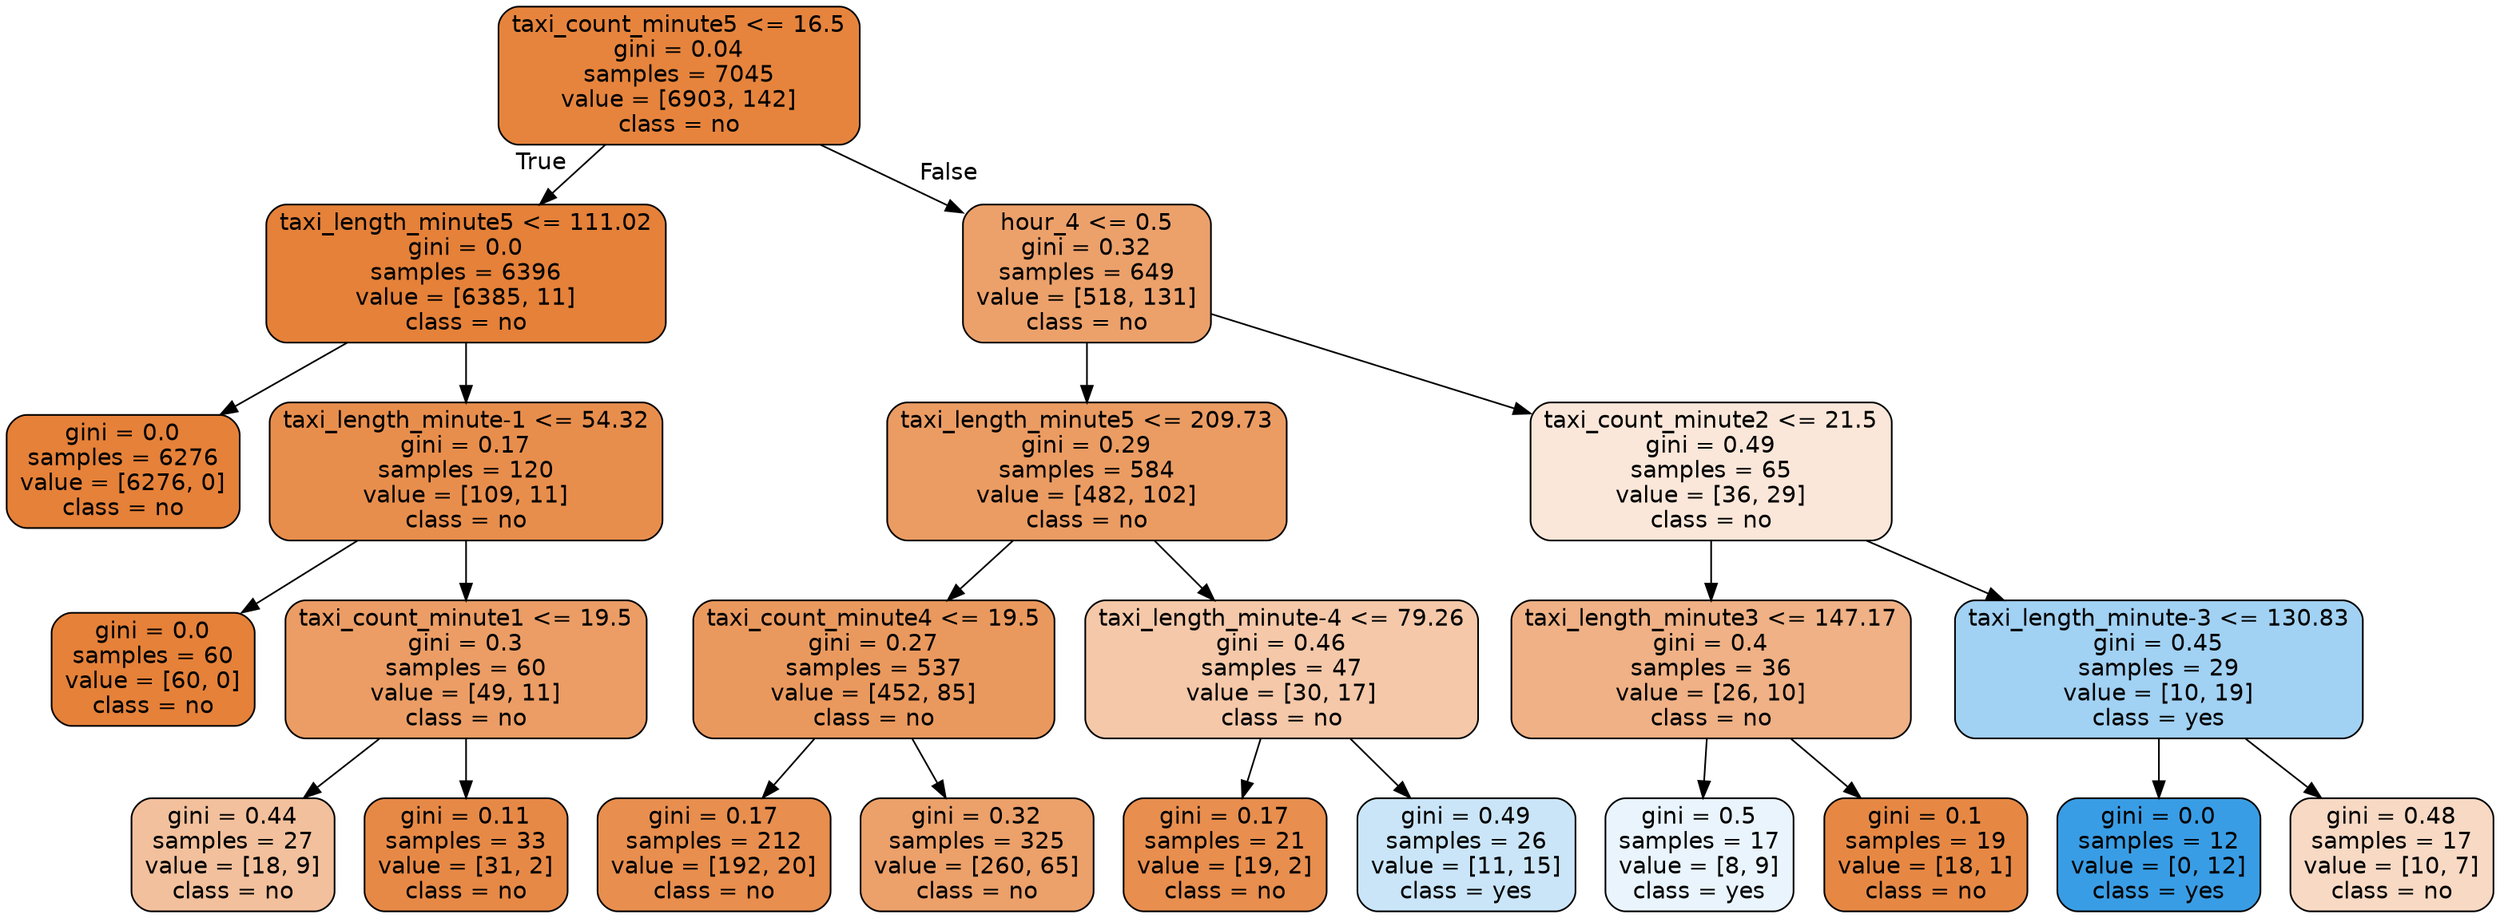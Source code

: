 digraph Tree {
node [shape=box, style="filled, rounded", color="black", fontname="helvetica"] ;
edge [fontname="helvetica"] ;
0 [label="taxi_count_minute5 <= 16.5\ngini = 0.04\nsamples = 7045\nvalue = [6903, 142]\nclass = no", fillcolor="#e6843d"] ;
1 [label="taxi_length_minute5 <= 111.02\ngini = 0.0\nsamples = 6396\nvalue = [6385, 11]\nclass = no", fillcolor="#e58139"] ;
0 -> 1 [labeldistance=2.5, labelangle=45, headlabel="True"] ;
2 [label="gini = 0.0\nsamples = 6276\nvalue = [6276, 0]\nclass = no", fillcolor="#e58139"] ;
1 -> 2 ;
3 [label="taxi_length_minute-1 <= 54.32\ngini = 0.17\nsamples = 120\nvalue = [109, 11]\nclass = no", fillcolor="#e88e4d"] ;
1 -> 3 ;
4 [label="gini = 0.0\nsamples = 60\nvalue = [60, 0]\nclass = no", fillcolor="#e58139"] ;
3 -> 4 ;
5 [label="taxi_count_minute1 <= 19.5\ngini = 0.3\nsamples = 60\nvalue = [49, 11]\nclass = no", fillcolor="#eb9d65"] ;
3 -> 5 ;
6 [label="gini = 0.44\nsamples = 27\nvalue = [18, 9]\nclass = no", fillcolor="#f2c09c"] ;
5 -> 6 ;
7 [label="gini = 0.11\nsamples = 33\nvalue = [31, 2]\nclass = no", fillcolor="#e78946"] ;
5 -> 7 ;
8 [label="hour_4 <= 0.5\ngini = 0.32\nsamples = 649\nvalue = [518, 131]\nclass = no", fillcolor="#eca16b"] ;
0 -> 8 [labeldistance=2.5, labelangle=-45, headlabel="False"] ;
9 [label="taxi_length_minute5 <= 209.73\ngini = 0.29\nsamples = 584\nvalue = [482, 102]\nclass = no", fillcolor="#eb9c63"] ;
8 -> 9 ;
10 [label="taxi_count_minute4 <= 19.5\ngini = 0.27\nsamples = 537\nvalue = [452, 85]\nclass = no", fillcolor="#ea995e"] ;
9 -> 10 ;
11 [label="gini = 0.17\nsamples = 212\nvalue = [192, 20]\nclass = no", fillcolor="#e88e4e"] ;
10 -> 11 ;
12 [label="gini = 0.32\nsamples = 325\nvalue = [260, 65]\nclass = no", fillcolor="#eca06a"] ;
10 -> 12 ;
13 [label="taxi_length_minute-4 <= 79.26\ngini = 0.46\nsamples = 47\nvalue = [30, 17]\nclass = no", fillcolor="#f4c8a9"] ;
9 -> 13 ;
14 [label="gini = 0.17\nsamples = 21\nvalue = [19, 2]\nclass = no", fillcolor="#e88e4e"] ;
13 -> 14 ;
15 [label="gini = 0.49\nsamples = 26\nvalue = [11, 15]\nclass = yes", fillcolor="#cae5f8"] ;
13 -> 15 ;
16 [label="taxi_count_minute2 <= 21.5\ngini = 0.49\nsamples = 65\nvalue = [36, 29]\nclass = no", fillcolor="#fae7d9"] ;
8 -> 16 ;
17 [label="taxi_length_minute3 <= 147.17\ngini = 0.4\nsamples = 36\nvalue = [26, 10]\nclass = no", fillcolor="#efb185"] ;
16 -> 17 ;
18 [label="gini = 0.5\nsamples = 17\nvalue = [8, 9]\nclass = yes", fillcolor="#e9f4fc"] ;
17 -> 18 ;
19 [label="gini = 0.1\nsamples = 19\nvalue = [18, 1]\nclass = no", fillcolor="#e68844"] ;
17 -> 19 ;
20 [label="taxi_length_minute-3 <= 130.83\ngini = 0.45\nsamples = 29\nvalue = [10, 19]\nclass = yes", fillcolor="#a1d1f3"] ;
16 -> 20 ;
21 [label="gini = 0.0\nsamples = 12\nvalue = [0, 12]\nclass = yes", fillcolor="#399de5"] ;
20 -> 21 ;
22 [label="gini = 0.48\nsamples = 17\nvalue = [10, 7]\nclass = no", fillcolor="#f7d9c4"] ;
20 -> 22 ;
}